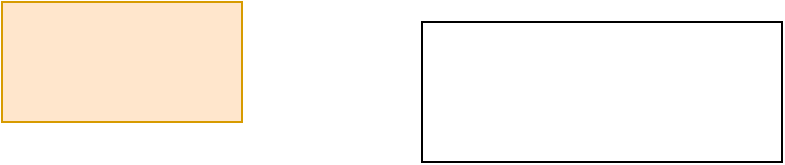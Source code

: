 <mxfile version="17.1.3" type="github">
  <diagram id="ptAvUIJP6ou-V0eGQScL" name="Page-1">
    <mxGraphModel dx="1420" dy="1824" grid="1" gridSize="10" guides="1" tooltips="1" connect="1" arrows="1" fold="1" page="1" pageScale="1" pageWidth="850" pageHeight="1100" math="0" shadow="0">
      <root>
        <mxCell id="0" />
        <mxCell id="1" parent="0" />
        <mxCell id="FZFnF7o7BKfkB1xV1x0k-1" value="" style="rounded=0;whiteSpace=wrap;html=1;" vertex="1" parent="1">
          <mxGeometry x="290" y="280" width="180" height="70" as="geometry" />
        </mxCell>
        <mxCell id="FZFnF7o7BKfkB1xV1x0k-2" value="" style="rounded=0;whiteSpace=wrap;html=1;fillColor=#ffe6cc;strokeColor=#d79b00;" vertex="1" parent="1">
          <mxGeometry x="80" y="270" width="120" height="60" as="geometry" />
        </mxCell>
      </root>
    </mxGraphModel>
  </diagram>
</mxfile>
